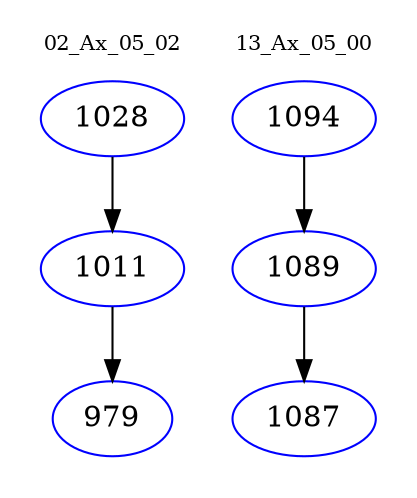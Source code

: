 digraph{
subgraph cluster_0 {
color = white
label = "02_Ax_05_02";
fontsize=10;
T0_1028 [label="1028", color="blue"]
T0_1028 -> T0_1011 [color="black"]
T0_1011 [label="1011", color="blue"]
T0_1011 -> T0_979 [color="black"]
T0_979 [label="979", color="blue"]
}
subgraph cluster_1 {
color = white
label = "13_Ax_05_00";
fontsize=10;
T1_1094 [label="1094", color="blue"]
T1_1094 -> T1_1089 [color="black"]
T1_1089 [label="1089", color="blue"]
T1_1089 -> T1_1087 [color="black"]
T1_1087 [label="1087", color="blue"]
}
}
